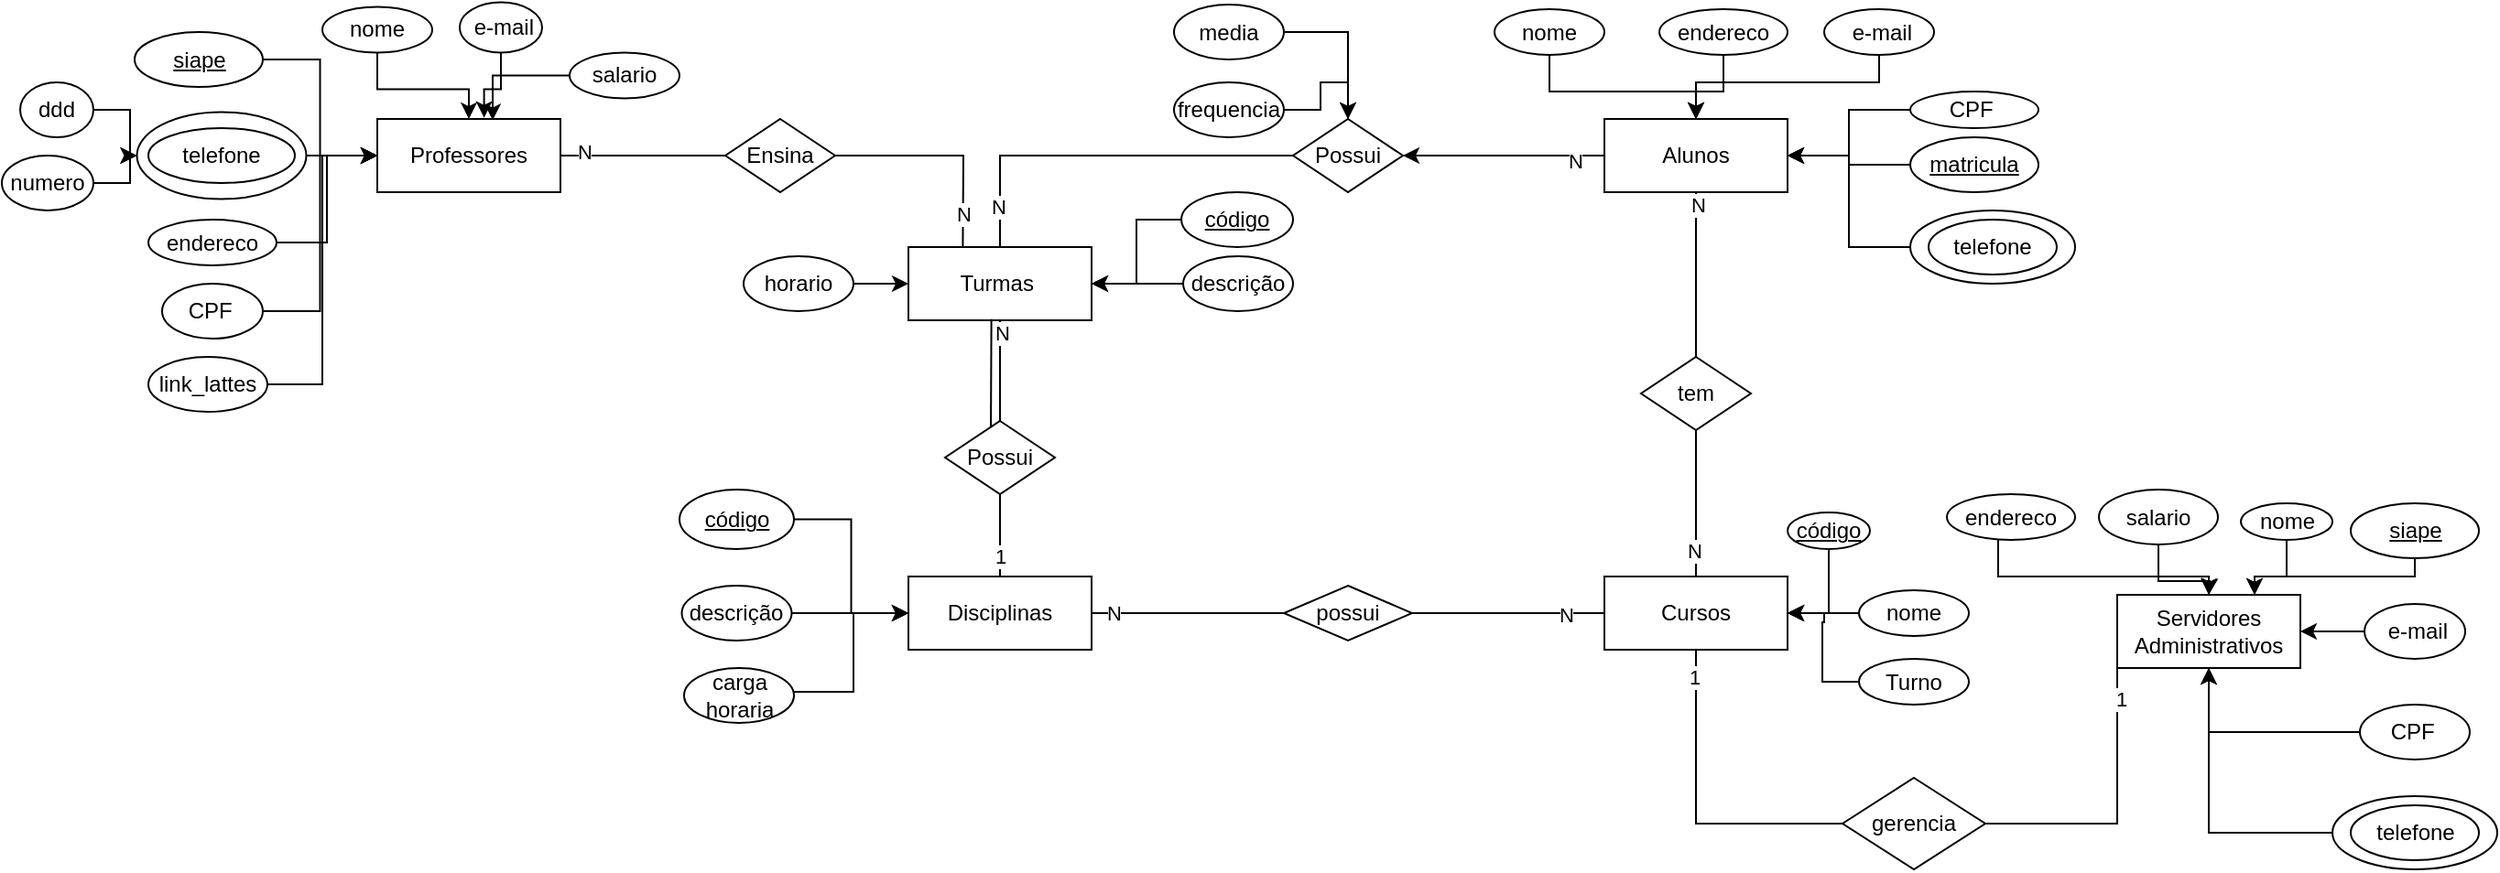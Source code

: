 <mxfile version="16.2.7" type="device"><diagram id="22NWo2OF8jLSR0OdSSVV" name="Page-1"><mxGraphModel dx="1507" dy="379" grid="1" gridSize="10" guides="1" tooltips="1" connect="1" arrows="1" fold="1" page="1" pageScale="1" pageWidth="827" pageHeight="1169" math="0" shadow="0"><root><mxCell id="0"/><mxCell id="1" parent="0"/><mxCell id="nGOeG2RI3Z7O3_i1c0vw-105" value="" style="edgeStyle=orthogonalEdgeStyle;rounded=0;orthogonalLoop=1;jettySize=auto;html=1;" edge="1" parent="1" source="nGOeG2RI3Z7O3_i1c0vw-1" target="nGOeG2RI3Z7O3_i1c0vw-68"><mxGeometry relative="1" as="geometry"/></mxCell><mxCell id="nGOeG2RI3Z7O3_i1c0vw-1" value="Alunos" style="whiteSpace=wrap;html=1;align=center;" vertex="1" parent="1"><mxGeometry x="600" y="70" width="100" height="40" as="geometry"/></mxCell><mxCell id="nGOeG2RI3Z7O3_i1c0vw-2" value="Cursos" style="whiteSpace=wrap;html=1;align=center;" vertex="1" parent="1"><mxGeometry x="600" y="320" width="100" height="40" as="geometry"/></mxCell><mxCell id="nGOeG2RI3Z7O3_i1c0vw-3" value="Turmas&amp;nbsp;" style="whiteSpace=wrap;html=1;align=center;" vertex="1" parent="1"><mxGeometry x="220" y="140" width="100" height="40" as="geometry"/></mxCell><mxCell id="nGOeG2RI3Z7O3_i1c0vw-4" value="Servidores&lt;br&gt;Administrativos" style="whiteSpace=wrap;html=1;align=center;" vertex="1" parent="1"><mxGeometry x="880" y="330" width="100" height="40" as="geometry"/></mxCell><mxCell id="nGOeG2RI3Z7O3_i1c0vw-5" value="Disciplinas" style="whiteSpace=wrap;html=1;align=center;" vertex="1" parent="1"><mxGeometry x="220" y="320" width="100" height="40" as="geometry"/></mxCell><mxCell id="nGOeG2RI3Z7O3_i1c0vw-6" value="Professores" style="whiteSpace=wrap;html=1;align=center;" vertex="1" parent="1"><mxGeometry x="-70" y="70" width="100" height="40" as="geometry"/></mxCell><mxCell id="nGOeG2RI3Z7O3_i1c0vw-76" style="edgeStyle=orthogonalEdgeStyle;rounded=0;orthogonalLoop=1;jettySize=auto;html=1;entryX=1;entryY=0.5;entryDx=0;entryDy=0;" edge="1" parent="1" source="nGOeG2RI3Z7O3_i1c0vw-7" target="nGOeG2RI3Z7O3_i1c0vw-1"><mxGeometry relative="1" as="geometry"/></mxCell><mxCell id="nGOeG2RI3Z7O3_i1c0vw-7" value="matricula" style="ellipse;whiteSpace=wrap;html=1;align=center;fontStyle=4;" vertex="1" parent="1"><mxGeometry x="767" y="80" width="70" height="30" as="geometry"/></mxCell><mxCell id="nGOeG2RI3Z7O3_i1c0vw-14" value="telefone" style="ellipse;whiteSpace=wrap;html=1;align=center;" vertex="1" parent="1"><mxGeometry x="777" y="125" width="70" height="30" as="geometry"/></mxCell><mxCell id="nGOeG2RI3Z7O3_i1c0vw-51" style="edgeStyle=orthogonalEdgeStyle;rounded=0;orthogonalLoop=1;jettySize=auto;html=1;" edge="1" parent="1" source="nGOeG2RI3Z7O3_i1c0vw-15" target="nGOeG2RI3Z7O3_i1c0vw-1"><mxGeometry relative="1" as="geometry"/></mxCell><mxCell id="nGOeG2RI3Z7O3_i1c0vw-15" value="CPF&amp;nbsp;" style="ellipse;whiteSpace=wrap;html=1;align=center;" vertex="1" parent="1"><mxGeometry x="767" y="55" width="70" height="20" as="geometry"/></mxCell><mxCell id="nGOeG2RI3Z7O3_i1c0vw-72" style="edgeStyle=orthogonalEdgeStyle;rounded=0;orthogonalLoop=1;jettySize=auto;html=1;entryX=0.5;entryY=0;entryDx=0;entryDy=0;" edge="1" parent="1" source="nGOeG2RI3Z7O3_i1c0vw-16" target="nGOeG2RI3Z7O3_i1c0vw-1"><mxGeometry relative="1" as="geometry"><Array as="points"><mxPoint x="750" y="50"/><mxPoint x="650" y="50"/></Array></mxGeometry></mxCell><mxCell id="nGOeG2RI3Z7O3_i1c0vw-16" value="&amp;nbsp;e-mail" style="ellipse;whiteSpace=wrap;html=1;align=center;" vertex="1" parent="1"><mxGeometry x="720" y="10" width="60" height="25" as="geometry"/></mxCell><mxCell id="nGOeG2RI3Z7O3_i1c0vw-50" style="edgeStyle=orthogonalEdgeStyle;rounded=0;orthogonalLoop=1;jettySize=auto;html=1;" edge="1" parent="1" source="nGOeG2RI3Z7O3_i1c0vw-17" target="nGOeG2RI3Z7O3_i1c0vw-1"><mxGeometry relative="1" as="geometry"/></mxCell><mxCell id="nGOeG2RI3Z7O3_i1c0vw-17" value="endereco" style="ellipse;whiteSpace=wrap;html=1;align=center;" vertex="1" parent="1"><mxGeometry x="630" y="10" width="70" height="25" as="geometry"/></mxCell><mxCell id="nGOeG2RI3Z7O3_i1c0vw-49" style="edgeStyle=orthogonalEdgeStyle;rounded=0;orthogonalLoop=1;jettySize=auto;html=1;entryX=0.5;entryY=0;entryDx=0;entryDy=0;" edge="1" parent="1" source="nGOeG2RI3Z7O3_i1c0vw-18" target="nGOeG2RI3Z7O3_i1c0vw-1"><mxGeometry relative="1" as="geometry"><Array as="points"><mxPoint x="570" y="55"/><mxPoint x="650" y="55"/></Array></mxGeometry></mxCell><mxCell id="nGOeG2RI3Z7O3_i1c0vw-18" value="nome" style="ellipse;whiteSpace=wrap;html=1;align=center;" vertex="1" parent="1"><mxGeometry x="540" y="10" width="60" height="25" as="geometry"/></mxCell><mxCell id="nGOeG2RI3Z7O3_i1c0vw-75" style="edgeStyle=orthogonalEdgeStyle;rounded=0;orthogonalLoop=1;jettySize=auto;html=1;entryX=1;entryY=0.5;entryDx=0;entryDy=0;" edge="1" parent="1" source="nGOeG2RI3Z7O3_i1c0vw-20" target="nGOeG2RI3Z7O3_i1c0vw-1"><mxGeometry relative="1" as="geometry"/></mxCell><mxCell id="nGOeG2RI3Z7O3_i1c0vw-20" value="" style="ellipse;whiteSpace=wrap;html=1;align=center;fillColor=none;" vertex="1" parent="1"><mxGeometry x="767" y="120" width="90" height="40" as="geometry"/></mxCell><mxCell id="nGOeG2RI3Z7O3_i1c0vw-59" style="edgeStyle=orthogonalEdgeStyle;rounded=0;orthogonalLoop=1;jettySize=auto;html=1;entryX=0;entryY=0.5;entryDx=0;entryDy=0;" edge="1" parent="1" source="nGOeG2RI3Z7O3_i1c0vw-21" target="nGOeG2RI3Z7O3_i1c0vw-6"><mxGeometry relative="1" as="geometry"/></mxCell><mxCell id="nGOeG2RI3Z7O3_i1c0vw-21" value="siape" style="ellipse;whiteSpace=wrap;html=1;align=center;fontStyle=4;" vertex="1" parent="1"><mxGeometry x="-202.5" y="22.5" width="70" height="30" as="geometry"/></mxCell><mxCell id="nGOeG2RI3Z7O3_i1c0vw-64" style="edgeStyle=orthogonalEdgeStyle;rounded=0;orthogonalLoop=1;jettySize=auto;html=1;" edge="1" parent="1" source="nGOeG2RI3Z7O3_i1c0vw-24" target="nGOeG2RI3Z7O3_i1c0vw-6"><mxGeometry relative="1" as="geometry"/></mxCell><mxCell id="nGOeG2RI3Z7O3_i1c0vw-24" value="nome" style="ellipse;whiteSpace=wrap;html=1;align=center;" vertex="1" parent="1"><mxGeometry x="-100" y="8.75" width="60" height="25" as="geometry"/></mxCell><mxCell id="nGOeG2RI3Z7O3_i1c0vw-61" style="edgeStyle=orthogonalEdgeStyle;rounded=0;orthogonalLoop=1;jettySize=auto;html=1;entryX=0;entryY=0.5;entryDx=0;entryDy=0;" edge="1" parent="1" source="nGOeG2RI3Z7O3_i1c0vw-25" target="nGOeG2RI3Z7O3_i1c0vw-6"><mxGeometry relative="1" as="geometry"/></mxCell><mxCell id="nGOeG2RI3Z7O3_i1c0vw-25" value="endereco" style="ellipse;whiteSpace=wrap;html=1;align=center;" vertex="1" parent="1"><mxGeometry x="-195" y="125" width="70" height="25" as="geometry"/></mxCell><mxCell id="nGOeG2RI3Z7O3_i1c0vw-65" style="edgeStyle=orthogonalEdgeStyle;rounded=0;orthogonalLoop=1;jettySize=auto;html=1;entryX=0.583;entryY=-0.017;entryDx=0;entryDy=0;entryPerimeter=0;" edge="1" parent="1" source="nGOeG2RI3Z7O3_i1c0vw-26" target="nGOeG2RI3Z7O3_i1c0vw-6"><mxGeometry relative="1" as="geometry"/></mxCell><mxCell id="nGOeG2RI3Z7O3_i1c0vw-26" value="&amp;nbsp;e-mail" style="ellipse;whiteSpace=wrap;html=1;align=center;" vertex="1" parent="1"><mxGeometry x="-25" y="6.25" width="45" height="27.5" as="geometry"/></mxCell><mxCell id="nGOeG2RI3Z7O3_i1c0vw-62" style="edgeStyle=orthogonalEdgeStyle;rounded=0;orthogonalLoop=1;jettySize=auto;html=1;entryX=0;entryY=0.5;entryDx=0;entryDy=0;" edge="1" parent="1" source="nGOeG2RI3Z7O3_i1c0vw-27" target="nGOeG2RI3Z7O3_i1c0vw-6"><mxGeometry relative="1" as="geometry"/></mxCell><mxCell id="nGOeG2RI3Z7O3_i1c0vw-27" value="CPF&amp;nbsp;" style="ellipse;whiteSpace=wrap;html=1;align=center;" vertex="1" parent="1"><mxGeometry x="-187.5" y="160" width="55" height="30" as="geometry"/></mxCell><mxCell id="nGOeG2RI3Z7O3_i1c0vw-28" value="telefone" style="ellipse;whiteSpace=wrap;html=1;align=center;fillColor=none;" vertex="1" parent="1"><mxGeometry x="-195" y="75" width="80" height="30" as="geometry"/></mxCell><mxCell id="nGOeG2RI3Z7O3_i1c0vw-56" style="edgeStyle=orthogonalEdgeStyle;rounded=0;orthogonalLoop=1;jettySize=auto;html=1;entryX=0;entryY=0.5;entryDx=0;entryDy=0;" edge="1" parent="1" source="nGOeG2RI3Z7O3_i1c0vw-29" target="nGOeG2RI3Z7O3_i1c0vw-54"><mxGeometry relative="1" as="geometry"/></mxCell><mxCell id="nGOeG2RI3Z7O3_i1c0vw-29" value="numero" style="ellipse;whiteSpace=wrap;html=1;align=center;fillColor=none;" vertex="1" parent="1"><mxGeometry x="-275" y="90" width="50" height="30" as="geometry"/></mxCell><mxCell id="nGOeG2RI3Z7O3_i1c0vw-57" style="edgeStyle=orthogonalEdgeStyle;rounded=0;orthogonalLoop=1;jettySize=auto;html=1;entryX=0;entryY=0.5;entryDx=0;entryDy=0;" edge="1" parent="1" source="nGOeG2RI3Z7O3_i1c0vw-30" target="nGOeG2RI3Z7O3_i1c0vw-54"><mxGeometry relative="1" as="geometry"/></mxCell><mxCell id="nGOeG2RI3Z7O3_i1c0vw-30" value="ddd" style="ellipse;whiteSpace=wrap;html=1;align=center;fillColor=none;" vertex="1" parent="1"><mxGeometry x="-265" y="50" width="40" height="30" as="geometry"/></mxCell><mxCell id="nGOeG2RI3Z7O3_i1c0vw-67" style="edgeStyle=orthogonalEdgeStyle;rounded=0;orthogonalLoop=1;jettySize=auto;html=1;entryX=0.63;entryY=0.017;entryDx=0;entryDy=0;entryPerimeter=0;" edge="1" parent="1" source="nGOeG2RI3Z7O3_i1c0vw-31" target="nGOeG2RI3Z7O3_i1c0vw-6"><mxGeometry relative="1" as="geometry"/></mxCell><mxCell id="nGOeG2RI3Z7O3_i1c0vw-31" value="salario" style="ellipse;whiteSpace=wrap;html=1;align=center;" vertex="1" parent="1"><mxGeometry x="35" y="33.75" width="60" height="25" as="geometry"/></mxCell><mxCell id="nGOeG2RI3Z7O3_i1c0vw-63" style="edgeStyle=orthogonalEdgeStyle;rounded=0;orthogonalLoop=1;jettySize=auto;html=1;entryX=0;entryY=0.5;entryDx=0;entryDy=0;" edge="1" parent="1" source="nGOeG2RI3Z7O3_i1c0vw-32" target="nGOeG2RI3Z7O3_i1c0vw-6"><mxGeometry relative="1" as="geometry"/></mxCell><mxCell id="nGOeG2RI3Z7O3_i1c0vw-32" value="link_lattes" style="ellipse;whiteSpace=wrap;html=1;align=center;" vertex="1" parent="1"><mxGeometry x="-195" y="200" width="65" height="30" as="geometry"/></mxCell><mxCell id="nGOeG2RI3Z7O3_i1c0vw-90" style="edgeStyle=orthogonalEdgeStyle;rounded=0;orthogonalLoop=1;jettySize=auto;html=1;entryX=0.75;entryY=0;entryDx=0;entryDy=0;" edge="1" parent="1" source="nGOeG2RI3Z7O3_i1c0vw-35" target="nGOeG2RI3Z7O3_i1c0vw-4"><mxGeometry relative="1" as="geometry"><Array as="points"><mxPoint x="1043" y="320"/><mxPoint x="955" y="320"/></Array></mxGeometry></mxCell><mxCell id="nGOeG2RI3Z7O3_i1c0vw-35" value="siape" style="ellipse;whiteSpace=wrap;html=1;align=center;fontStyle=4;" vertex="1" parent="1"><mxGeometry x="1007.5" y="280" width="70" height="30" as="geometry"/></mxCell><mxCell id="nGOeG2RI3Z7O3_i1c0vw-37" value="telefone" style="ellipse;whiteSpace=wrap;html=1;align=center;" vertex="1" parent="1"><mxGeometry x="1007.5" y="445" width="70" height="30" as="geometry"/></mxCell><mxCell id="nGOeG2RI3Z7O3_i1c0vw-86" style="edgeStyle=orthogonalEdgeStyle;rounded=0;orthogonalLoop=1;jettySize=auto;html=1;entryX=0.5;entryY=1;entryDx=0;entryDy=0;" edge="1" parent="1" source="nGOeG2RI3Z7O3_i1c0vw-38" target="nGOeG2RI3Z7O3_i1c0vw-4"><mxGeometry relative="1" as="geometry"/></mxCell><mxCell id="nGOeG2RI3Z7O3_i1c0vw-38" value="" style="ellipse;whiteSpace=wrap;html=1;align=center;fillColor=none;" vertex="1" parent="1"><mxGeometry x="997.5" y="440" width="90" height="40" as="geometry"/></mxCell><mxCell id="nGOeG2RI3Z7O3_i1c0vw-89" style="edgeStyle=orthogonalEdgeStyle;rounded=0;orthogonalLoop=1;jettySize=auto;html=1;" edge="1" parent="1" source="nGOeG2RI3Z7O3_i1c0vw-39" target="nGOeG2RI3Z7O3_i1c0vw-4"><mxGeometry relative="1" as="geometry"/></mxCell><mxCell id="nGOeG2RI3Z7O3_i1c0vw-39" value="&amp;nbsp;e-mail" style="ellipse;whiteSpace=wrap;html=1;align=center;" vertex="1" parent="1"><mxGeometry x="1015" y="335" width="55" height="30" as="geometry"/></mxCell><mxCell id="nGOeG2RI3Z7O3_i1c0vw-88" style="edgeStyle=orthogonalEdgeStyle;rounded=0;orthogonalLoop=1;jettySize=auto;html=1;entryX=0.5;entryY=1;entryDx=0;entryDy=0;" edge="1" parent="1" source="nGOeG2RI3Z7O3_i1c0vw-40" target="nGOeG2RI3Z7O3_i1c0vw-4"><mxGeometry relative="1" as="geometry"/></mxCell><mxCell id="nGOeG2RI3Z7O3_i1c0vw-40" value="CPF&amp;nbsp;" style="ellipse;whiteSpace=wrap;html=1;align=center;" vertex="1" parent="1"><mxGeometry x="1012.5" y="390" width="60" height="30" as="geometry"/></mxCell><mxCell id="nGOeG2RI3Z7O3_i1c0vw-93" style="edgeStyle=orthogonalEdgeStyle;rounded=0;orthogonalLoop=1;jettySize=auto;html=1;" edge="1" parent="1" source="nGOeG2RI3Z7O3_i1c0vw-41"><mxGeometry relative="1" as="geometry"><mxPoint x="930" y="330" as="targetPoint"/></mxGeometry></mxCell><mxCell id="nGOeG2RI3Z7O3_i1c0vw-41" value="salario" style="ellipse;whiteSpace=wrap;html=1;align=center;" vertex="1" parent="1"><mxGeometry x="870" y="272.5" width="65" height="30" as="geometry"/></mxCell><mxCell id="nGOeG2RI3Z7O3_i1c0vw-91" style="edgeStyle=orthogonalEdgeStyle;rounded=0;orthogonalLoop=1;jettySize=auto;html=1;entryX=0.75;entryY=0;entryDx=0;entryDy=0;" edge="1" parent="1" source="nGOeG2RI3Z7O3_i1c0vw-42" target="nGOeG2RI3Z7O3_i1c0vw-4"><mxGeometry relative="1" as="geometry"/></mxCell><mxCell id="nGOeG2RI3Z7O3_i1c0vw-42" value="nome" style="ellipse;whiteSpace=wrap;html=1;align=center;" vertex="1" parent="1"><mxGeometry x="947.5" y="280" width="50" height="20" as="geometry"/></mxCell><mxCell id="nGOeG2RI3Z7O3_i1c0vw-92" style="edgeStyle=orthogonalEdgeStyle;rounded=0;orthogonalLoop=1;jettySize=auto;html=1;entryX=0.5;entryY=0;entryDx=0;entryDy=0;" edge="1" parent="1" source="nGOeG2RI3Z7O3_i1c0vw-43" target="nGOeG2RI3Z7O3_i1c0vw-4"><mxGeometry relative="1" as="geometry"><Array as="points"><mxPoint x="815" y="320"/><mxPoint x="930" y="320"/></Array></mxGeometry></mxCell><mxCell id="nGOeG2RI3Z7O3_i1c0vw-43" value="endereco" style="ellipse;whiteSpace=wrap;html=1;align=center;" vertex="1" parent="1"><mxGeometry x="787" y="275" width="70" height="25" as="geometry"/></mxCell><mxCell id="nGOeG2RI3Z7O3_i1c0vw-60" style="edgeStyle=orthogonalEdgeStyle;rounded=0;orthogonalLoop=1;jettySize=auto;html=1;entryX=0;entryY=0.5;entryDx=0;entryDy=0;" edge="1" parent="1" source="nGOeG2RI3Z7O3_i1c0vw-54" target="nGOeG2RI3Z7O3_i1c0vw-6"><mxGeometry relative="1" as="geometry"/></mxCell><mxCell id="nGOeG2RI3Z7O3_i1c0vw-54" value="" style="ellipse;whiteSpace=wrap;html=1;align=center;fillColor=none;" vertex="1" parent="1"><mxGeometry x="-201.25" y="66.25" width="92.5" height="47.5" as="geometry"/></mxCell><mxCell id="nGOeG2RI3Z7O3_i1c0vw-68" value="Possui" style="shape=rhombus;perimeter=rhombusPerimeter;whiteSpace=wrap;html=1;align=center;fillColor=none;" vertex="1" parent="1"><mxGeometry x="430" y="70" width="60" height="40" as="geometry"/></mxCell><mxCell id="nGOeG2RI3Z7O3_i1c0vw-69" value="Ensina" style="shape=rhombus;perimeter=rhombusPerimeter;whiteSpace=wrap;html=1;align=center;fillColor=none;" vertex="1" parent="1"><mxGeometry x="120" y="70" width="60" height="40" as="geometry"/></mxCell><mxCell id="nGOeG2RI3Z7O3_i1c0vw-70" value="" style="endArrow=none;html=1;rounded=0;exitX=1;exitY=0.5;exitDx=0;exitDy=0;entryX=0;entryY=0.5;entryDx=0;entryDy=0;" edge="1" parent="1" source="nGOeG2RI3Z7O3_i1c0vw-6" target="nGOeG2RI3Z7O3_i1c0vw-69"><mxGeometry relative="1" as="geometry"><mxPoint x="250" y="240" as="sourcePoint"/><mxPoint x="410" y="240" as="targetPoint"/></mxGeometry></mxCell><mxCell id="nGOeG2RI3Z7O3_i1c0vw-111" value="N" style="edgeLabel;html=1;align=center;verticalAlign=middle;resizable=0;points=[];" vertex="1" connectable="0" parent="nGOeG2RI3Z7O3_i1c0vw-70"><mxGeometry x="-0.719" y="2" relative="1" as="geometry"><mxPoint as="offset"/></mxGeometry></mxCell><mxCell id="nGOeG2RI3Z7O3_i1c0vw-79" value="" style="endArrow=none;html=1;rounded=0;exitX=1;exitY=0.5;exitDx=0;exitDy=0;entryX=0.297;entryY=-0.008;entryDx=0;entryDy=0;entryPerimeter=0;" edge="1" parent="1" source="nGOeG2RI3Z7O3_i1c0vw-69" target="nGOeG2RI3Z7O3_i1c0vw-3"><mxGeometry relative="1" as="geometry"><mxPoint x="500" y="115" as="sourcePoint"/><mxPoint x="260" y="140" as="targetPoint"/><Array as="points"><mxPoint x="250" y="90"/></Array></mxGeometry></mxCell><mxCell id="nGOeG2RI3Z7O3_i1c0vw-107" value="N" style="edgeLabel;html=1;align=center;verticalAlign=middle;resizable=0;points=[];" vertex="1" connectable="0" parent="nGOeG2RI3Z7O3_i1c0vw-79"><mxGeometry x="0.703" relative="1" as="geometry"><mxPoint as="offset"/></mxGeometry></mxCell><mxCell id="nGOeG2RI3Z7O3_i1c0vw-80" value="" style="endArrow=none;html=1;rounded=0;exitX=0;exitY=0.5;exitDx=0;exitDy=0;entryX=0.5;entryY=0;entryDx=0;entryDy=0;" edge="1" parent="1" source="nGOeG2RI3Z7O3_i1c0vw-68" target="nGOeG2RI3Z7O3_i1c0vw-3"><mxGeometry relative="1" as="geometry"><mxPoint x="190" y="100" as="sourcePoint"/><mxPoint x="270" y="150" as="targetPoint"/><Array as="points"><mxPoint x="270" y="90"/><mxPoint x="270" y="110"/></Array></mxGeometry></mxCell><mxCell id="nGOeG2RI3Z7O3_i1c0vw-106" value="N" style="edgeLabel;html=1;align=center;verticalAlign=middle;resizable=0;points=[];" vertex="1" connectable="0" parent="nGOeG2RI3Z7O3_i1c0vw-80"><mxGeometry x="0.787" y="-1" relative="1" as="geometry"><mxPoint as="offset"/></mxGeometry></mxCell><mxCell id="nGOeG2RI3Z7O3_i1c0vw-82" value="" style="endArrow=none;html=1;rounded=0;exitX=1;exitY=0.5;exitDx=0;exitDy=0;entryX=0;entryY=0.5;entryDx=0;entryDy=0;" edge="1" parent="1" source="nGOeG2RI3Z7O3_i1c0vw-68" target="nGOeG2RI3Z7O3_i1c0vw-1"><mxGeometry relative="1" as="geometry"><mxPoint x="40" y="100" as="sourcePoint"/><mxPoint x="130" y="100" as="targetPoint"/></mxGeometry></mxCell><mxCell id="nGOeG2RI3Z7O3_i1c0vw-104" value="N" style="edgeLabel;html=1;align=center;verticalAlign=middle;resizable=0;points=[];" vertex="1" connectable="0" parent="nGOeG2RI3Z7O3_i1c0vw-82"><mxGeometry x="0.709" y="-3" relative="1" as="geometry"><mxPoint as="offset"/></mxGeometry></mxCell><mxCell id="nGOeG2RI3Z7O3_i1c0vw-83" value="Possui" style="shape=rhombus;perimeter=rhombusPerimeter;whiteSpace=wrap;html=1;align=center;fillColor=none;" vertex="1" parent="1"><mxGeometry x="240" y="235" width="60" height="40" as="geometry"/></mxCell><mxCell id="nGOeG2RI3Z7O3_i1c0vw-84" value="tem" style="shape=rhombus;perimeter=rhombusPerimeter;whiteSpace=wrap;html=1;align=center;fillColor=none;" vertex="1" parent="1"><mxGeometry x="620" y="200" width="60" height="40" as="geometry"/></mxCell><mxCell id="nGOeG2RI3Z7O3_i1c0vw-94" value="gerencia" style="shape=rhombus;perimeter=rhombusPerimeter;whiteSpace=wrap;html=1;align=center;fillColor=none;" vertex="1" parent="1"><mxGeometry x="730" y="430" width="78" height="50" as="geometry"/></mxCell><mxCell id="nGOeG2RI3Z7O3_i1c0vw-95" value="" style="endArrow=none;html=1;rounded=0;entryX=0;entryY=0.5;entryDx=0;entryDy=0;exitX=1;exitY=0.5;exitDx=0;exitDy=0;" edge="1" parent="1" source="nGOeG2RI3Z7O3_i1c0vw-94" target="nGOeG2RI3Z7O3_i1c0vw-4"><mxGeometry relative="1" as="geometry"><mxPoint x="670" y="340" as="sourcePoint"/><mxPoint x="830" y="340" as="targetPoint"/><Array as="points"><mxPoint x="880" y="455"/><mxPoint x="880" y="405"/></Array></mxGeometry></mxCell><mxCell id="nGOeG2RI3Z7O3_i1c0vw-119" value="1" style="edgeLabel;html=1;align=center;verticalAlign=middle;resizable=0;points=[];" vertex="1" connectable="0" parent="nGOeG2RI3Z7O3_i1c0vw-95"><mxGeometry x="0.58" y="-1" relative="1" as="geometry"><mxPoint x="1" as="offset"/></mxGeometry></mxCell><mxCell id="nGOeG2RI3Z7O3_i1c0vw-96" value="" style="endArrow=none;html=1;rounded=0;exitX=0.5;exitY=1;exitDx=0;exitDy=0;entryX=0;entryY=0.5;entryDx=0;entryDy=0;" edge="1" parent="1" source="nGOeG2RI3Z7O3_i1c0vw-2" target="nGOeG2RI3Z7O3_i1c0vw-94"><mxGeometry relative="1" as="geometry"><mxPoint x="670" y="340" as="sourcePoint"/><mxPoint x="830" y="340" as="targetPoint"/><Array as="points"><mxPoint x="650" y="455"/></Array></mxGeometry></mxCell><mxCell id="nGOeG2RI3Z7O3_i1c0vw-118" value="1" style="edgeLabel;html=1;align=center;verticalAlign=middle;resizable=0;points=[];" vertex="1" connectable="0" parent="nGOeG2RI3Z7O3_i1c0vw-96"><mxGeometry x="-0.832" y="-1" relative="1" as="geometry"><mxPoint as="offset"/></mxGeometry></mxCell><mxCell id="nGOeG2RI3Z7O3_i1c0vw-97" value="" style="endArrow=none;html=1;rounded=0;exitX=0.5;exitY=0;exitDx=0;exitDy=0;entryX=0.5;entryY=1;entryDx=0;entryDy=0;" edge="1" parent="1" source="nGOeG2RI3Z7O3_i1c0vw-2" target="nGOeG2RI3Z7O3_i1c0vw-84"><mxGeometry relative="1" as="geometry"><mxPoint x="670" y="340" as="sourcePoint"/><mxPoint x="830" y="340" as="targetPoint"/></mxGeometry></mxCell><mxCell id="nGOeG2RI3Z7O3_i1c0vw-117" value="N" style="edgeLabel;html=1;align=center;verticalAlign=middle;resizable=0;points=[];" vertex="1" connectable="0" parent="nGOeG2RI3Z7O3_i1c0vw-97"><mxGeometry x="-0.654" y="1" relative="1" as="geometry"><mxPoint as="offset"/></mxGeometry></mxCell><mxCell id="nGOeG2RI3Z7O3_i1c0vw-98" value="" style="endArrow=none;html=1;rounded=0;exitX=0.5;exitY=0;exitDx=0;exitDy=0;entryX=0.5;entryY=1;entryDx=0;entryDy=0;" edge="1" parent="1" source="nGOeG2RI3Z7O3_i1c0vw-84" target="nGOeG2RI3Z7O3_i1c0vw-1"><mxGeometry relative="1" as="geometry"><mxPoint x="660" y="330" as="sourcePoint"/><mxPoint x="660" y="250" as="targetPoint"/></mxGeometry></mxCell><mxCell id="nGOeG2RI3Z7O3_i1c0vw-116" value="N" style="edgeLabel;html=1;align=center;verticalAlign=middle;resizable=0;points=[];" vertex="1" connectable="0" parent="nGOeG2RI3Z7O3_i1c0vw-98"><mxGeometry x="0.852" y="-1" relative="1" as="geometry"><mxPoint as="offset"/></mxGeometry></mxCell><mxCell id="nGOeG2RI3Z7O3_i1c0vw-99" value="" style="endArrow=none;html=1;rounded=0;exitX=1;exitY=0.5;exitDx=0;exitDy=0;entryX=0;entryY=0.5;entryDx=0;entryDy=0;" edge="1" parent="1" source="nGOeG2RI3Z7O3_i1c0vw-121" target="nGOeG2RI3Z7O3_i1c0vw-2"><mxGeometry relative="1" as="geometry"><mxPoint x="290" y="240" as="sourcePoint"/><mxPoint x="450" y="240" as="targetPoint"/></mxGeometry></mxCell><mxCell id="nGOeG2RI3Z7O3_i1c0vw-125" value="N" style="edgeLabel;html=1;align=center;verticalAlign=middle;resizable=0;points=[];" vertex="1" connectable="0" parent="nGOeG2RI3Z7O3_i1c0vw-99"><mxGeometry x="0.587" y="-1" relative="1" as="geometry"><mxPoint as="offset"/></mxGeometry></mxCell><mxCell id="nGOeG2RI3Z7O3_i1c0vw-100" value="" style="endArrow=none;html=1;rounded=0;exitX=0.5;exitY=1;exitDx=0;exitDy=0;" edge="1" parent="1" source="nGOeG2RI3Z7O3_i1c0vw-83" target="nGOeG2RI3Z7O3_i1c0vw-5"><mxGeometry relative="1" as="geometry"><mxPoint x="290" y="240" as="sourcePoint"/><mxPoint x="450" y="240" as="targetPoint"/></mxGeometry></mxCell><mxCell id="nGOeG2RI3Z7O3_i1c0vw-126" value="1" style="edgeLabel;html=1;align=center;verticalAlign=middle;resizable=0;points=[];" vertex="1" connectable="0" parent="nGOeG2RI3Z7O3_i1c0vw-100"><mxGeometry x="0.496" relative="1" as="geometry"><mxPoint as="offset"/></mxGeometry></mxCell><mxCell id="nGOeG2RI3Z7O3_i1c0vw-101" value="" style="endArrow=none;html=1;rounded=0;exitX=0.5;exitY=1;exitDx=0;exitDy=0;entryX=0.5;entryY=0;entryDx=0;entryDy=0;" edge="1" parent="1" source="nGOeG2RI3Z7O3_i1c0vw-3" target="nGOeG2RI3Z7O3_i1c0vw-83"><mxGeometry relative="1" as="geometry"><mxPoint x="280" y="285" as="sourcePoint"/><mxPoint x="280" y="330" as="targetPoint"/></mxGeometry></mxCell><mxCell id="nGOeG2RI3Z7O3_i1c0vw-109" value="N" style="edgeLabel;html=1;align=center;verticalAlign=middle;resizable=0;points=[];" vertex="1" connectable="0" parent="nGOeG2RI3Z7O3_i1c0vw-101"><mxGeometry x="-0.758" y="1" relative="1" as="geometry"><mxPoint as="offset"/></mxGeometry></mxCell><mxCell id="nGOeG2RI3Z7O3_i1c0vw-108" value="" style="endArrow=none;html=1;rounded=0;exitX=0.453;exitY=0.983;exitDx=0;exitDy=0;exitPerimeter=0;entryX=0.417;entryY=0.092;entryDx=0;entryDy=0;entryPerimeter=0;" edge="1" parent="1" source="nGOeG2RI3Z7O3_i1c0vw-3" target="nGOeG2RI3Z7O3_i1c0vw-83"><mxGeometry relative="1" as="geometry"><mxPoint x="260" y="180" as="sourcePoint"/><mxPoint x="260" y="240" as="targetPoint"/></mxGeometry></mxCell><mxCell id="nGOeG2RI3Z7O3_i1c0vw-141" style="edgeStyle=orthogonalEdgeStyle;rounded=0;orthogonalLoop=1;jettySize=auto;html=1;entryX=0.5;entryY=0;entryDx=0;entryDy=0;" edge="1" parent="1" source="nGOeG2RI3Z7O3_i1c0vw-112" target="nGOeG2RI3Z7O3_i1c0vw-68"><mxGeometry relative="1" as="geometry"/></mxCell><mxCell id="nGOeG2RI3Z7O3_i1c0vw-112" value="media" style="ellipse;whiteSpace=wrap;html=1;align=center;fillColor=none;" vertex="1" parent="1"><mxGeometry x="365" y="7.5" width="60" height="30" as="geometry"/></mxCell><mxCell id="nGOeG2RI3Z7O3_i1c0vw-142" style="edgeStyle=orthogonalEdgeStyle;rounded=0;orthogonalLoop=1;jettySize=auto;html=1;entryX=0.5;entryY=0;entryDx=0;entryDy=0;" edge="1" parent="1" source="nGOeG2RI3Z7O3_i1c0vw-113" target="nGOeG2RI3Z7O3_i1c0vw-68"><mxGeometry relative="1" as="geometry"/></mxCell><mxCell id="nGOeG2RI3Z7O3_i1c0vw-113" value="frequencia" style="ellipse;whiteSpace=wrap;html=1;align=center;fillColor=none;" vertex="1" parent="1"><mxGeometry x="365" y="50" width="60" height="30" as="geometry"/></mxCell><mxCell id="nGOeG2RI3Z7O3_i1c0vw-121" value="possui" style="shape=rhombus;perimeter=rhombusPerimeter;whiteSpace=wrap;html=1;align=center;fillColor=none;" vertex="1" parent="1"><mxGeometry x="425" y="325" width="70" height="30" as="geometry"/></mxCell><mxCell id="nGOeG2RI3Z7O3_i1c0vw-122" value="" style="endArrow=none;html=1;rounded=0;exitX=0;exitY=0.5;exitDx=0;exitDy=0;entryX=1;entryY=0.5;entryDx=0;entryDy=0;" edge="1" parent="1" source="nGOeG2RI3Z7O3_i1c0vw-121" target="nGOeG2RI3Z7O3_i1c0vw-5"><mxGeometry relative="1" as="geometry"><mxPoint x="550" y="350" as="sourcePoint"/><mxPoint x="610" y="350" as="targetPoint"/></mxGeometry></mxCell><mxCell id="nGOeG2RI3Z7O3_i1c0vw-123" value="N" style="edgeLabel;html=1;align=center;verticalAlign=middle;resizable=0;points=[];" vertex="1" connectable="0" parent="nGOeG2RI3Z7O3_i1c0vw-122"><mxGeometry x="0.773" relative="1" as="geometry"><mxPoint as="offset"/></mxGeometry></mxCell><mxCell id="nGOeG2RI3Z7O3_i1c0vw-135" style="edgeStyle=orthogonalEdgeStyle;rounded=0;orthogonalLoop=1;jettySize=auto;html=1;entryX=0;entryY=0.5;entryDx=0;entryDy=0;" edge="1" parent="1" source="nGOeG2RI3Z7O3_i1c0vw-128" target="nGOeG2RI3Z7O3_i1c0vw-5"><mxGeometry relative="1" as="geometry"/></mxCell><mxCell id="nGOeG2RI3Z7O3_i1c0vw-128" value="descrição" style="ellipse;whiteSpace=wrap;html=1;align=center;fillColor=none;" vertex="1" parent="1"><mxGeometry x="96.25" y="325" width="60" height="30" as="geometry"/></mxCell><mxCell id="nGOeG2RI3Z7O3_i1c0vw-136" style="edgeStyle=orthogonalEdgeStyle;rounded=0;orthogonalLoop=1;jettySize=auto;html=1;entryX=0;entryY=0.5;entryDx=0;entryDy=0;" edge="1" parent="1" source="nGOeG2RI3Z7O3_i1c0vw-129" target="nGOeG2RI3Z7O3_i1c0vw-5"><mxGeometry relative="1" as="geometry"><Array as="points"><mxPoint x="190" y="383"/><mxPoint x="190" y="340"/></Array></mxGeometry></mxCell><mxCell id="nGOeG2RI3Z7O3_i1c0vw-129" value="carga horaria" style="ellipse;whiteSpace=wrap;html=1;align=center;fillColor=none;" vertex="1" parent="1"><mxGeometry x="97.5" y="370" width="60" height="30" as="geometry"/></mxCell><mxCell id="nGOeG2RI3Z7O3_i1c0vw-132" style="edgeStyle=orthogonalEdgeStyle;rounded=0;orthogonalLoop=1;jettySize=auto;html=1;entryX=0;entryY=0.5;entryDx=0;entryDy=0;" edge="1" parent="1" source="nGOeG2RI3Z7O3_i1c0vw-130" target="nGOeG2RI3Z7O3_i1c0vw-5"><mxGeometry relative="1" as="geometry"/></mxCell><mxCell id="nGOeG2RI3Z7O3_i1c0vw-130" value="código" style="ellipse;whiteSpace=wrap;html=1;align=center;fontStyle=4;" vertex="1" parent="1"><mxGeometry x="95" y="272.5" width="62.5" height="32.5" as="geometry"/></mxCell><mxCell id="nGOeG2RI3Z7O3_i1c0vw-148" style="edgeStyle=orthogonalEdgeStyle;rounded=0;orthogonalLoop=1;jettySize=auto;html=1;entryX=1;entryY=0.5;entryDx=0;entryDy=0;" edge="1" parent="1" source="nGOeG2RI3Z7O3_i1c0vw-137" target="nGOeG2RI3Z7O3_i1c0vw-3"><mxGeometry relative="1" as="geometry"/></mxCell><mxCell id="nGOeG2RI3Z7O3_i1c0vw-137" value="código" style="ellipse;whiteSpace=wrap;html=1;align=center;fontStyle=4;" vertex="1" parent="1"><mxGeometry x="369" y="110" width="61" height="30" as="geometry"/></mxCell><mxCell id="nGOeG2RI3Z7O3_i1c0vw-149" style="edgeStyle=orthogonalEdgeStyle;rounded=0;orthogonalLoop=1;jettySize=auto;html=1;" edge="1" parent="1" source="nGOeG2RI3Z7O3_i1c0vw-138" target="nGOeG2RI3Z7O3_i1c0vw-3"><mxGeometry relative="1" as="geometry"/></mxCell><mxCell id="nGOeG2RI3Z7O3_i1c0vw-138" value="descrição" style="ellipse;whiteSpace=wrap;html=1;align=center;fillColor=none;" vertex="1" parent="1"><mxGeometry x="370" y="145" width="60" height="30" as="geometry"/></mxCell><mxCell id="nGOeG2RI3Z7O3_i1c0vw-147" style="edgeStyle=orthogonalEdgeStyle;rounded=0;orthogonalLoop=1;jettySize=auto;html=1;" edge="1" parent="1" source="nGOeG2RI3Z7O3_i1c0vw-139" target="nGOeG2RI3Z7O3_i1c0vw-3"><mxGeometry relative="1" as="geometry"/></mxCell><mxCell id="nGOeG2RI3Z7O3_i1c0vw-139" value="horario" style="ellipse;whiteSpace=wrap;html=1;align=center;fillColor=none;" vertex="1" parent="1"><mxGeometry x="130" y="145" width="60" height="30" as="geometry"/></mxCell><mxCell id="nGOeG2RI3Z7O3_i1c0vw-157" style="edgeStyle=orthogonalEdgeStyle;rounded=0;orthogonalLoop=1;jettySize=auto;html=1;entryX=1;entryY=0.5;entryDx=0;entryDy=0;" edge="1" parent="1" source="nGOeG2RI3Z7O3_i1c0vw-150" target="nGOeG2RI3Z7O3_i1c0vw-2"><mxGeometry relative="1" as="geometry"/></mxCell><mxCell id="nGOeG2RI3Z7O3_i1c0vw-150" value="código" style="ellipse;whiteSpace=wrap;html=1;align=center;fontStyle=4;" vertex="1" parent="1"><mxGeometry x="700" y="285" width="45" height="20" as="geometry"/></mxCell><mxCell id="nGOeG2RI3Z7O3_i1c0vw-158" style="edgeStyle=orthogonalEdgeStyle;rounded=0;orthogonalLoop=1;jettySize=auto;html=1;" edge="1" parent="1" source="nGOeG2RI3Z7O3_i1c0vw-151" target="nGOeG2RI3Z7O3_i1c0vw-2"><mxGeometry relative="1" as="geometry"/></mxCell><mxCell id="nGOeG2RI3Z7O3_i1c0vw-151" value="nome" style="ellipse;whiteSpace=wrap;html=1;align=center;" vertex="1" parent="1"><mxGeometry x="739" y="327.5" width="60" height="25" as="geometry"/></mxCell><mxCell id="nGOeG2RI3Z7O3_i1c0vw-159" style="edgeStyle=orthogonalEdgeStyle;rounded=0;orthogonalLoop=1;jettySize=auto;html=1;entryX=1;entryY=0.5;entryDx=0;entryDy=0;" edge="1" parent="1" source="nGOeG2RI3Z7O3_i1c0vw-155" target="nGOeG2RI3Z7O3_i1c0vw-2"><mxGeometry relative="1" as="geometry"/></mxCell><mxCell id="nGOeG2RI3Z7O3_i1c0vw-155" value="Turno" style="ellipse;whiteSpace=wrap;html=1;align=center;" vertex="1" parent="1"><mxGeometry x="739" y="365" width="60" height="25" as="geometry"/></mxCell><mxCell id="nGOeG2RI3Z7O3_i1c0vw-156" style="edgeStyle=orthogonalEdgeStyle;rounded=0;orthogonalLoop=1;jettySize=auto;html=1;exitX=0.5;exitY=1;exitDx=0;exitDy=0;" edge="1" parent="1" source="nGOeG2RI3Z7O3_i1c0vw-128" target="nGOeG2RI3Z7O3_i1c0vw-128"><mxGeometry relative="1" as="geometry"/></mxCell></root></mxGraphModel></diagram></mxfile>